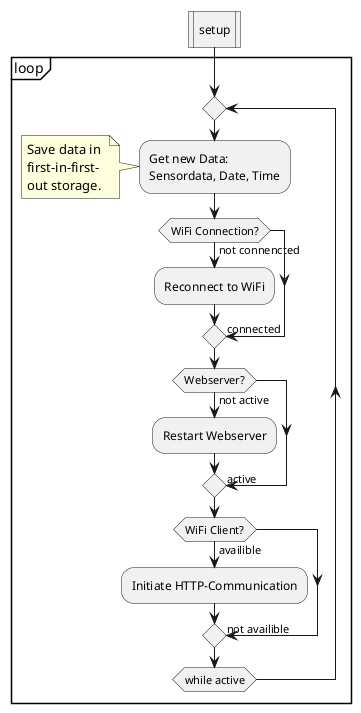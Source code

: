 @startuml
:setup|
partition loop {
    repeat 
        :Get new Data:
        Sensordata, Date, Time;
        note left 
            Save data in 
            first-in-first-
            out storage.
        end note
        if (WiFi Connection?) is (not connencted) then
            :Reconnect to WiFi;
        else
            -> connected;
        endif
        if (Webserver?) is (not active) then
            :Restart Webserver;
        else
            -> active;
        endif
        if (WiFi Client?) is (availible) then
            :Initiate HTTP-Communication;
        else
            -> not availible;
        endif
    repeat while (while active)
}
@enduml